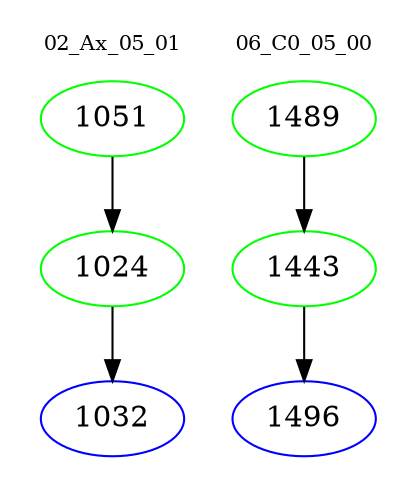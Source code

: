 digraph{
subgraph cluster_0 {
color = white
label = "02_Ax_05_01";
fontsize=10;
T0_1051 [label="1051", color="green"]
T0_1051 -> T0_1024 [color="black"]
T0_1024 [label="1024", color="green"]
T0_1024 -> T0_1032 [color="black"]
T0_1032 [label="1032", color="blue"]
}
subgraph cluster_1 {
color = white
label = "06_C0_05_00";
fontsize=10;
T1_1489 [label="1489", color="green"]
T1_1489 -> T1_1443 [color="black"]
T1_1443 [label="1443", color="green"]
T1_1443 -> T1_1496 [color="black"]
T1_1496 [label="1496", color="blue"]
}
}
